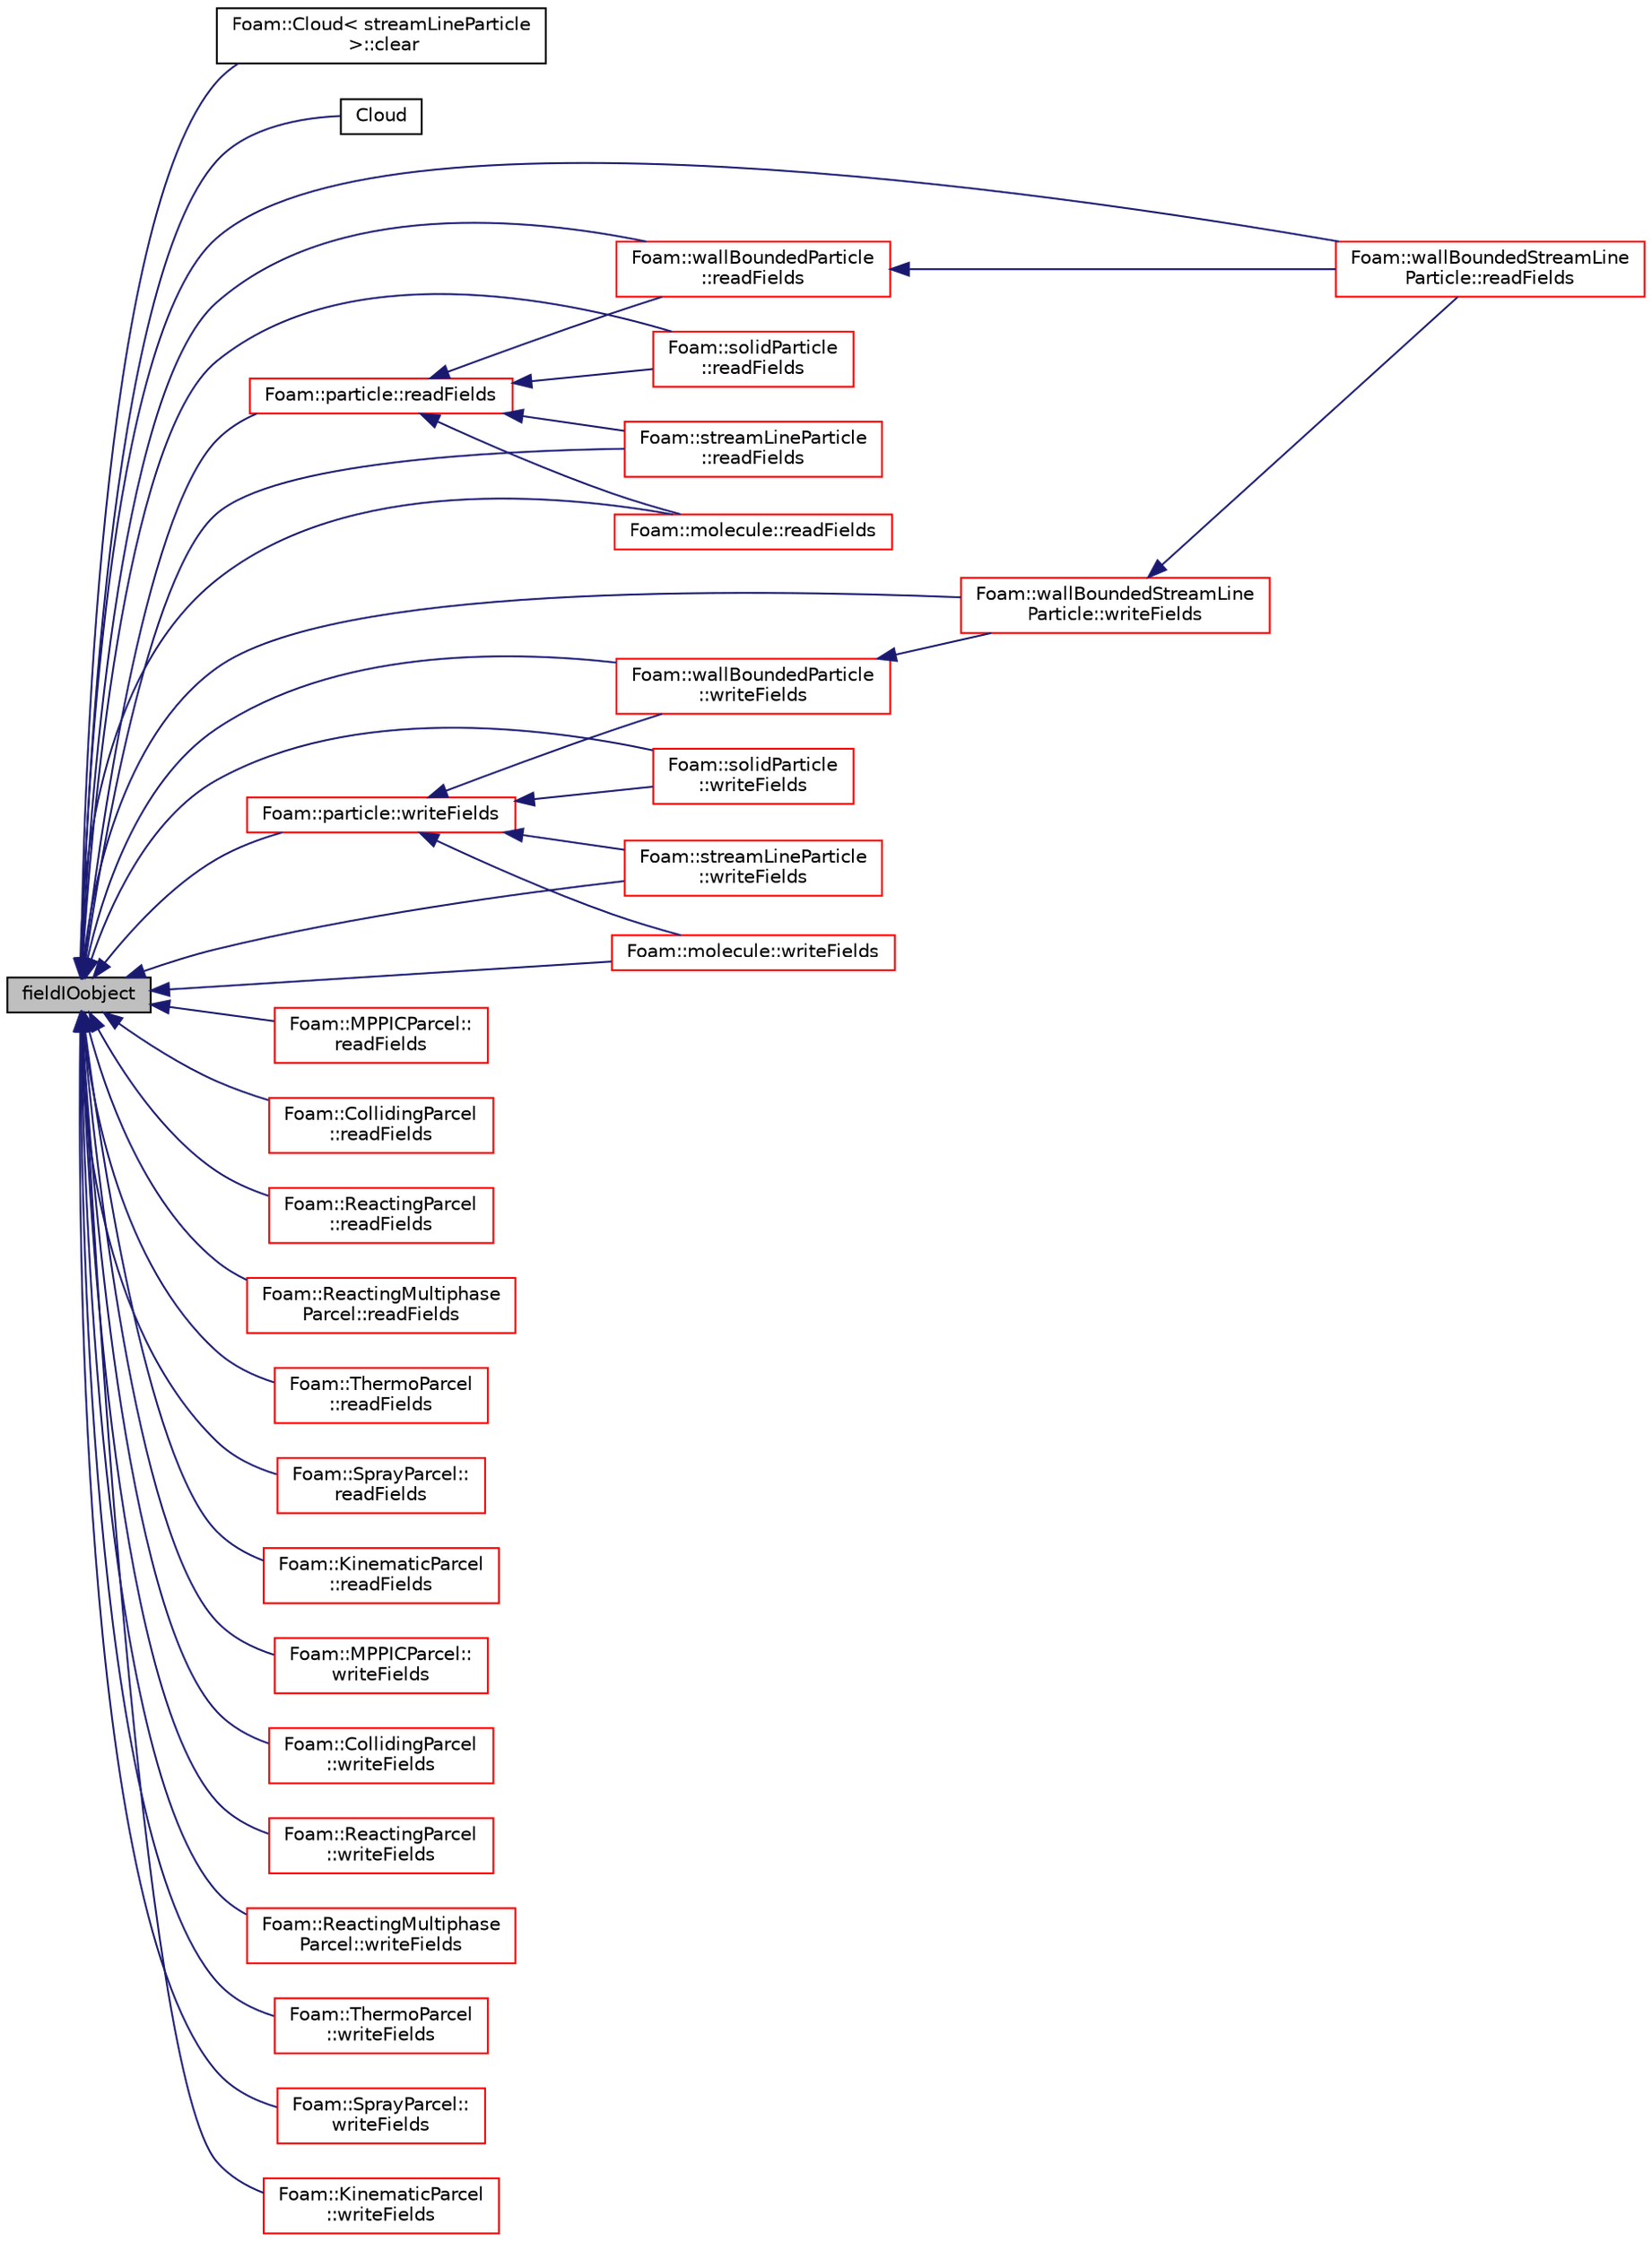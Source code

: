 digraph "fieldIOobject"
{
  bgcolor="transparent";
  edge [fontname="Helvetica",fontsize="10",labelfontname="Helvetica",labelfontsize="10"];
  node [fontname="Helvetica",fontsize="10",shape=record];
  rankdir="LR";
  Node1 [label="fieldIOobject",height=0.2,width=0.4,color="black", fillcolor="grey75", style="filled", fontcolor="black"];
  Node1 -> Node2 [dir="back",color="midnightblue",fontsize="10",style="solid",fontname="Helvetica"];
  Node2 [label="Foam::Cloud\< streamLineParticle\l \>::clear",height=0.2,width=0.4,color="black",URL="$a00277.html#ac8bb3912a3ce86b15842e79d0b421204"];
  Node1 -> Node3 [dir="back",color="midnightblue",fontsize="10",style="solid",fontname="Helvetica"];
  Node3 [label="Cloud",height=0.2,width=0.4,color="black",URL="$a00277.html#a04aa5f82190efa15b971643d66d08691",tooltip="Construct from mesh by reading from file with given cloud instance. "];
  Node1 -> Node4 [dir="back",color="midnightblue",fontsize="10",style="solid",fontname="Helvetica"];
  Node4 [label="Foam::wallBoundedStreamLine\lParticle::readFields",height=0.2,width=0.4,color="red",URL="$a02944.html#ae1b5d2c10ca3d41e997a390d1dca1853",tooltip="Read. "];
  Node1 -> Node5 [dir="back",color="midnightblue",fontsize="10",style="solid",fontname="Helvetica"];
  Node5 [label="Foam::solidParticle\l::readFields",height=0.2,width=0.4,color="red",URL="$a02455.html#ac7cf0a4e59ebca835e0e428904eecb41"];
  Node1 -> Node6 [dir="back",color="midnightblue",fontsize="10",style="solid",fontname="Helvetica"];
  Node6 [label="Foam::MPPICParcel::\lreadFields",height=0.2,width=0.4,color="red",URL="$a01580.html#ae1118a08fed2fe58c47d9142f0f131af",tooltip="Read. "];
  Node1 -> Node7 [dir="back",color="midnightblue",fontsize="10",style="solid",fontname="Helvetica"];
  Node7 [label="Foam::streamLineParticle\l::readFields",height=0.2,width=0.4,color="red",URL="$a02543.html#a6dcd4895ca674d477a9117e63ea82691",tooltip="Read. "];
  Node1 -> Node8 [dir="back",color="midnightblue",fontsize="10",style="solid",fontname="Helvetica"];
  Node8 [label="Foam::CollidingParcel\l::readFields",height=0.2,width=0.4,color="red",URL="$a00310.html#ae1118a08fed2fe58c47d9142f0f131af",tooltip="Read. "];
  Node1 -> Node9 [dir="back",color="midnightblue",fontsize="10",style="solid",fontname="Helvetica"];
  Node9 [label="Foam::wallBoundedParticle\l::readFields",height=0.2,width=0.4,color="red",URL="$a02942.html#aeb3ed2213b2b23bf4544856579583441",tooltip="Read. "];
  Node9 -> Node4 [dir="back",color="midnightblue",fontsize="10",style="solid",fontname="Helvetica"];
  Node1 -> Node10 [dir="back",color="midnightblue",fontsize="10",style="solid",fontname="Helvetica"];
  Node10 [label="Foam::molecule::readFields",height=0.2,width=0.4,color="red",URL="$a01561.html#acb3924c097c11bf0acea90e570b814d0"];
  Node1 -> Node11 [dir="back",color="midnightblue",fontsize="10",style="solid",fontname="Helvetica"];
  Node11 [label="Foam::ReactingParcel\l::readFields",height=0.2,width=0.4,color="red",URL="$a02149.html#aef842d059922eaaa167c7b8c37378e17",tooltip="Read. "];
  Node1 -> Node12 [dir="back",color="midnightblue",fontsize="10",style="solid",fontname="Helvetica"];
  Node12 [label="Foam::ReactingMultiphase\lParcel::readFields",height=0.2,width=0.4,color="red",URL="$a02144.html#aef842d059922eaaa167c7b8c37378e17",tooltip="Read. "];
  Node1 -> Node13 [dir="back",color="midnightblue",fontsize="10",style="solid",fontname="Helvetica"];
  Node13 [label="Foam::ThermoParcel\l::readFields",height=0.2,width=0.4,color="red",URL="$a02685.html#ae1118a08fed2fe58c47d9142f0f131af",tooltip="Read. "];
  Node1 -> Node14 [dir="back",color="midnightblue",fontsize="10",style="solid",fontname="Helvetica"];
  Node14 [label="Foam::SprayParcel::\lreadFields",height=0.2,width=0.4,color="red",URL="$a02499.html#aef842d059922eaaa167c7b8c37378e17",tooltip="Read. "];
  Node1 -> Node15 [dir="back",color="midnightblue",fontsize="10",style="solid",fontname="Helvetica"];
  Node15 [label="Foam::particle::readFields",height=0.2,width=0.4,color="red",URL="$a01819.html#ae1118a08fed2fe58c47d9142f0f131af",tooltip="Read the fields associated with the owner cloud. "];
  Node15 -> Node10 [dir="back",color="midnightblue",fontsize="10",style="solid",fontname="Helvetica"];
  Node15 -> Node5 [dir="back",color="midnightblue",fontsize="10",style="solid",fontname="Helvetica"];
  Node15 -> Node7 [dir="back",color="midnightblue",fontsize="10",style="solid",fontname="Helvetica"];
  Node15 -> Node9 [dir="back",color="midnightblue",fontsize="10",style="solid",fontname="Helvetica"];
  Node1 -> Node16 [dir="back",color="midnightblue",fontsize="10",style="solid",fontname="Helvetica"];
  Node16 [label="Foam::KinematicParcel\l::readFields",height=0.2,width=0.4,color="red",URL="$a01262.html#ae1118a08fed2fe58c47d9142f0f131af",tooltip="Read. "];
  Node1 -> Node17 [dir="back",color="midnightblue",fontsize="10",style="solid",fontname="Helvetica"];
  Node17 [label="Foam::wallBoundedStreamLine\lParticle::writeFields",height=0.2,width=0.4,color="red",URL="$a02944.html#a25e85e5addaa945c0e2de4205d3662e9",tooltip="Write. "];
  Node17 -> Node4 [dir="back",color="midnightblue",fontsize="10",style="solid",fontname="Helvetica"];
  Node1 -> Node18 [dir="back",color="midnightblue",fontsize="10",style="solid",fontname="Helvetica"];
  Node18 [label="Foam::solidParticle\l::writeFields",height=0.2,width=0.4,color="red",URL="$a02455.html#ae8ec839877d43a55d64c270034768f28"];
  Node1 -> Node19 [dir="back",color="midnightblue",fontsize="10",style="solid",fontname="Helvetica"];
  Node19 [label="Foam::MPPICParcel::\lwriteFields",height=0.2,width=0.4,color="red",URL="$a01580.html#a906eddb9c2a5710c531a5a57276cc18e",tooltip="Write. "];
  Node1 -> Node20 [dir="back",color="midnightblue",fontsize="10",style="solid",fontname="Helvetica"];
  Node20 [label="Foam::streamLineParticle\l::writeFields",height=0.2,width=0.4,color="red",URL="$a02543.html#a0fcb040c7c92b8688ec467a198591e80",tooltip="Write. "];
  Node1 -> Node21 [dir="back",color="midnightblue",fontsize="10",style="solid",fontname="Helvetica"];
  Node21 [label="Foam::CollidingParcel\l::writeFields",height=0.2,width=0.4,color="red",URL="$a00310.html#a906eddb9c2a5710c531a5a57276cc18e",tooltip="Write. "];
  Node1 -> Node22 [dir="back",color="midnightblue",fontsize="10",style="solid",fontname="Helvetica"];
  Node22 [label="Foam::wallBoundedParticle\l::writeFields",height=0.2,width=0.4,color="red",URL="$a02942.html#a4b6c8e48b13c9a29be2b1141c69b7277",tooltip="Write. "];
  Node22 -> Node17 [dir="back",color="midnightblue",fontsize="10",style="solid",fontname="Helvetica"];
  Node1 -> Node23 [dir="back",color="midnightblue",fontsize="10",style="solid",fontname="Helvetica"];
  Node23 [label="Foam::molecule::writeFields",height=0.2,width=0.4,color="red",URL="$a01561.html#aa4b4162953822603a8cfb0ee3ca761c0"];
  Node1 -> Node24 [dir="back",color="midnightblue",fontsize="10",style="solid",fontname="Helvetica"];
  Node24 [label="Foam::ReactingParcel\l::writeFields",height=0.2,width=0.4,color="red",URL="$a02149.html#a64adf0008b4736131ce199c3a2c5ffd7",tooltip="Write. "];
  Node1 -> Node25 [dir="back",color="midnightblue",fontsize="10",style="solid",fontname="Helvetica"];
  Node25 [label="Foam::ReactingMultiphase\lParcel::writeFields",height=0.2,width=0.4,color="red",URL="$a02144.html#a64adf0008b4736131ce199c3a2c5ffd7",tooltip="Write. "];
  Node1 -> Node26 [dir="back",color="midnightblue",fontsize="10",style="solid",fontname="Helvetica"];
  Node26 [label="Foam::ThermoParcel\l::writeFields",height=0.2,width=0.4,color="red",URL="$a02685.html#a906eddb9c2a5710c531a5a57276cc18e",tooltip="Write. "];
  Node1 -> Node27 [dir="back",color="midnightblue",fontsize="10",style="solid",fontname="Helvetica"];
  Node27 [label="Foam::SprayParcel::\lwriteFields",height=0.2,width=0.4,color="red",URL="$a02499.html#a64adf0008b4736131ce199c3a2c5ffd7",tooltip="Write. "];
  Node1 -> Node28 [dir="back",color="midnightblue",fontsize="10",style="solid",fontname="Helvetica"];
  Node28 [label="Foam::particle::writeFields",height=0.2,width=0.4,color="red",URL="$a01819.html#a906eddb9c2a5710c531a5a57276cc18e",tooltip="Write the fields associated with the owner cloud. "];
  Node28 -> Node23 [dir="back",color="midnightblue",fontsize="10",style="solid",fontname="Helvetica"];
  Node28 -> Node18 [dir="back",color="midnightblue",fontsize="10",style="solid",fontname="Helvetica"];
  Node28 -> Node20 [dir="back",color="midnightblue",fontsize="10",style="solid",fontname="Helvetica"];
  Node28 -> Node22 [dir="back",color="midnightblue",fontsize="10",style="solid",fontname="Helvetica"];
  Node1 -> Node29 [dir="back",color="midnightblue",fontsize="10",style="solid",fontname="Helvetica"];
  Node29 [label="Foam::KinematicParcel\l::writeFields",height=0.2,width=0.4,color="red",URL="$a01262.html#a906eddb9c2a5710c531a5a57276cc18e",tooltip="Write. "];
}
